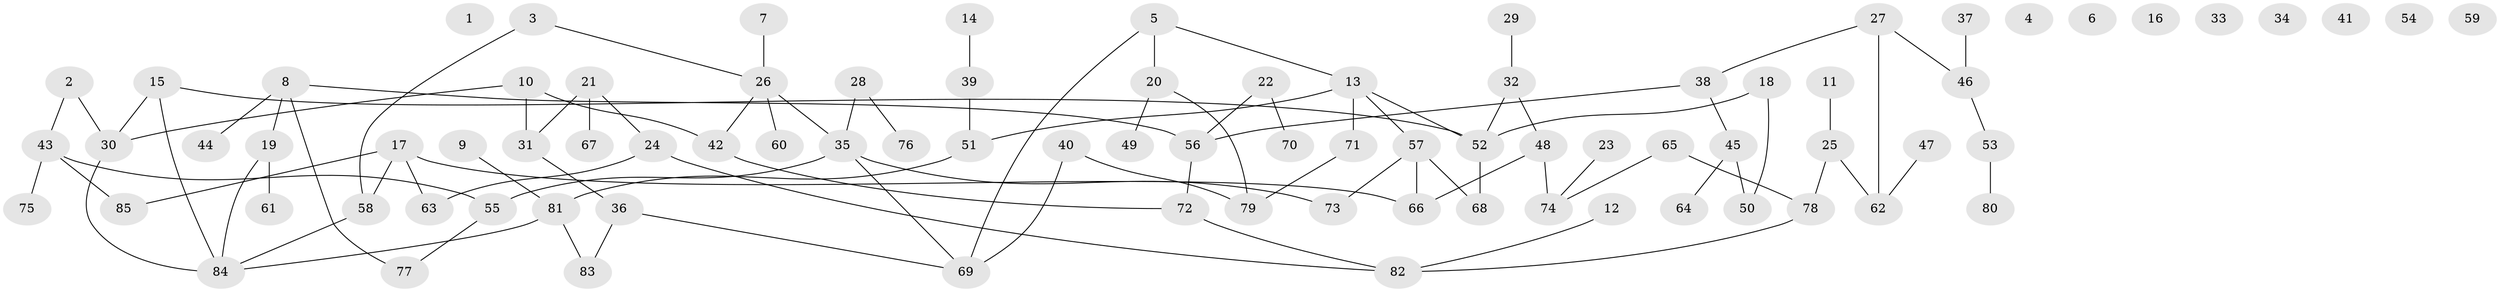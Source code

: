 // coarse degree distribution, {0: 0.15254237288135594, 3: 0.1864406779661017, 2: 0.2033898305084746, 5: 0.05084745762711865, 1: 0.2033898305084746, 8: 0.01694915254237288, 4: 0.1694915254237288, 6: 0.01694915254237288}
// Generated by graph-tools (version 1.1) at 2025/23/03/03/25 07:23:27]
// undirected, 85 vertices, 96 edges
graph export_dot {
graph [start="1"]
  node [color=gray90,style=filled];
  1;
  2;
  3;
  4;
  5;
  6;
  7;
  8;
  9;
  10;
  11;
  12;
  13;
  14;
  15;
  16;
  17;
  18;
  19;
  20;
  21;
  22;
  23;
  24;
  25;
  26;
  27;
  28;
  29;
  30;
  31;
  32;
  33;
  34;
  35;
  36;
  37;
  38;
  39;
  40;
  41;
  42;
  43;
  44;
  45;
  46;
  47;
  48;
  49;
  50;
  51;
  52;
  53;
  54;
  55;
  56;
  57;
  58;
  59;
  60;
  61;
  62;
  63;
  64;
  65;
  66;
  67;
  68;
  69;
  70;
  71;
  72;
  73;
  74;
  75;
  76;
  77;
  78;
  79;
  80;
  81;
  82;
  83;
  84;
  85;
  2 -- 30;
  2 -- 43;
  3 -- 26;
  3 -- 58;
  5 -- 13;
  5 -- 20;
  5 -- 69;
  7 -- 26;
  8 -- 19;
  8 -- 44;
  8 -- 56;
  8 -- 77;
  9 -- 81;
  10 -- 30;
  10 -- 31;
  10 -- 42;
  11 -- 25;
  12 -- 82;
  13 -- 51;
  13 -- 52;
  13 -- 57;
  13 -- 71;
  14 -- 39;
  15 -- 30;
  15 -- 52;
  15 -- 84;
  17 -- 58;
  17 -- 63;
  17 -- 66;
  17 -- 85;
  18 -- 50;
  18 -- 52;
  19 -- 61;
  19 -- 84;
  20 -- 49;
  20 -- 79;
  21 -- 24;
  21 -- 31;
  21 -- 67;
  22 -- 56;
  22 -- 70;
  23 -- 74;
  24 -- 63;
  24 -- 82;
  25 -- 62;
  25 -- 78;
  26 -- 35;
  26 -- 42;
  26 -- 60;
  27 -- 38;
  27 -- 46;
  27 -- 62;
  28 -- 35;
  28 -- 76;
  29 -- 32;
  30 -- 84;
  31 -- 36;
  32 -- 48;
  32 -- 52;
  35 -- 55;
  35 -- 69;
  35 -- 73;
  36 -- 69;
  36 -- 83;
  37 -- 46;
  38 -- 45;
  38 -- 56;
  39 -- 51;
  40 -- 69;
  40 -- 79;
  42 -- 72;
  43 -- 55;
  43 -- 75;
  43 -- 85;
  45 -- 50;
  45 -- 64;
  46 -- 53;
  47 -- 62;
  48 -- 66;
  48 -- 74;
  51 -- 81;
  52 -- 68;
  53 -- 80;
  55 -- 77;
  56 -- 72;
  57 -- 66;
  57 -- 68;
  57 -- 73;
  58 -- 84;
  65 -- 74;
  65 -- 78;
  71 -- 79;
  72 -- 82;
  78 -- 82;
  81 -- 83;
  81 -- 84;
}
